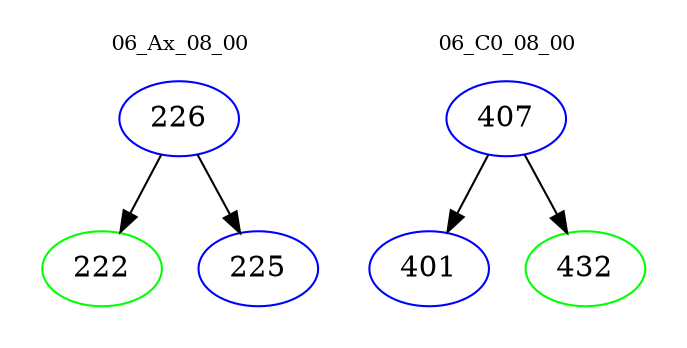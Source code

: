 digraph{
subgraph cluster_0 {
color = white
label = "06_Ax_08_00";
fontsize=10;
T0_226 [label="226", color="blue"]
T0_226 -> T0_222 [color="black"]
T0_222 [label="222", color="green"]
T0_226 -> T0_225 [color="black"]
T0_225 [label="225", color="blue"]
}
subgraph cluster_1 {
color = white
label = "06_C0_08_00";
fontsize=10;
T1_407 [label="407", color="blue"]
T1_407 -> T1_401 [color="black"]
T1_401 [label="401", color="blue"]
T1_407 -> T1_432 [color="black"]
T1_432 [label="432", color="green"]
}
}
